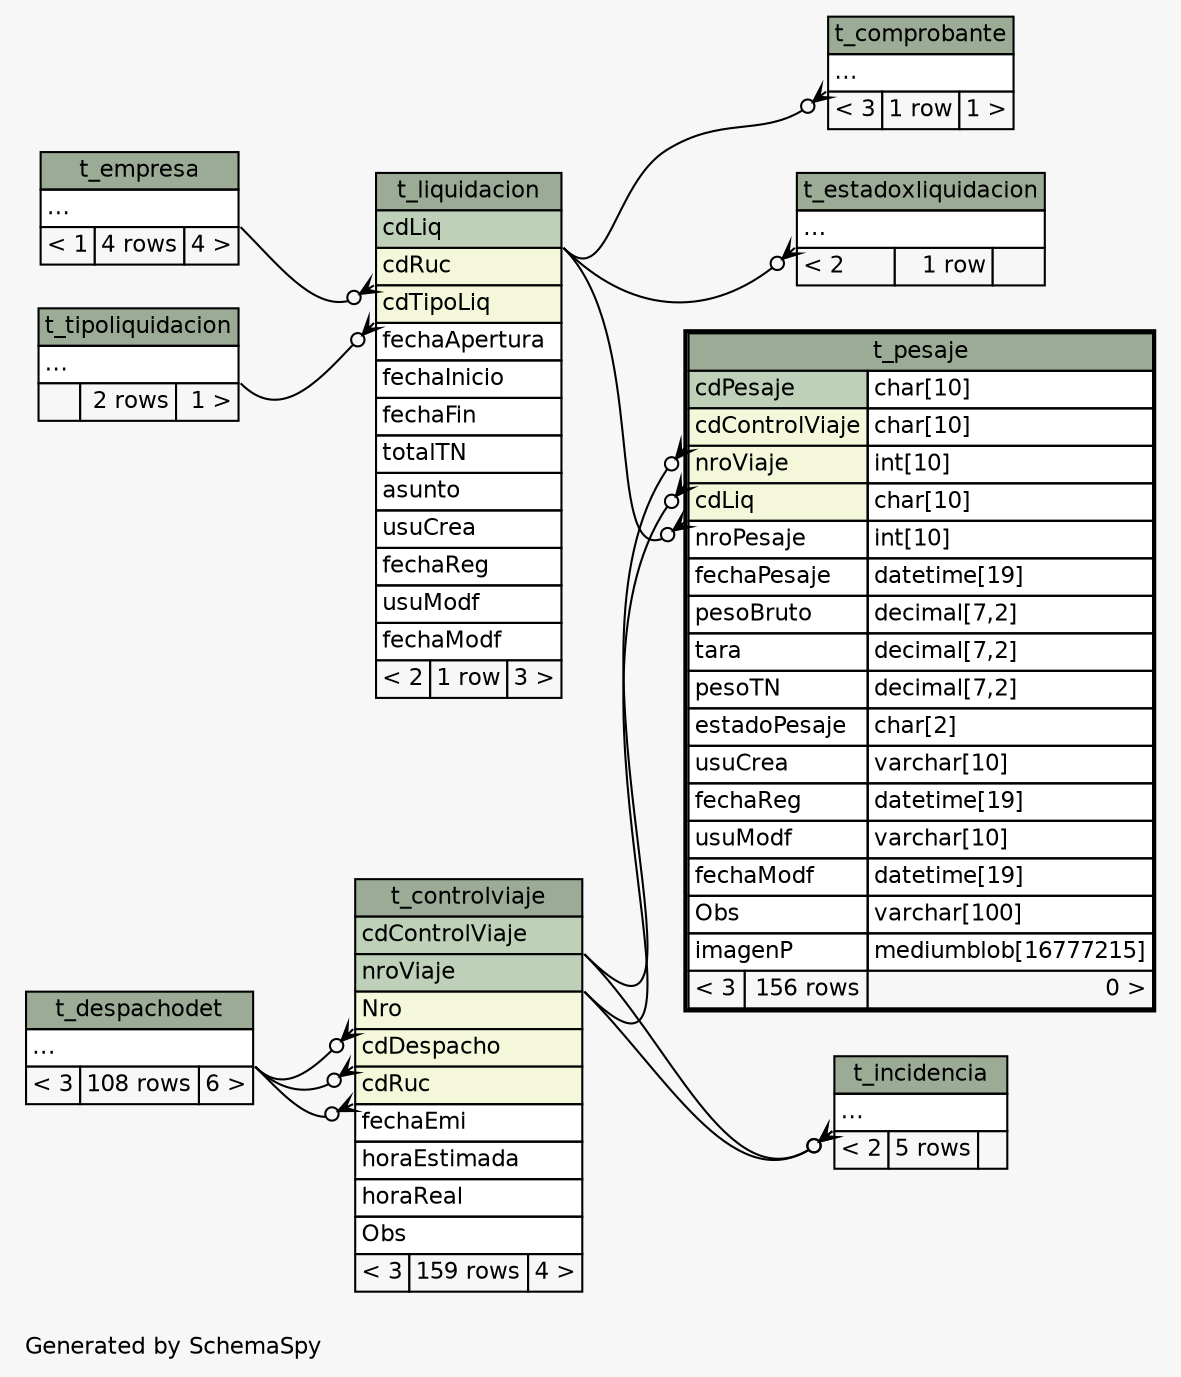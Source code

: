 // dot null on Windows 7 6.1
// SchemaSpy rev 590
digraph "twoDegreesRelationshipsDiagram" {
  graph [
    rankdir="RL"
    bgcolor="#f7f7f7"
    label="\nGenerated by SchemaSpy"
    labeljust="l"
    nodesep="0.18"
    ranksep="0.46"
    fontname="Helvetica"
    fontsize="11"
  ];
  node [
    fontname="Helvetica"
    fontsize="11"
    shape="plaintext"
  ];
  edge [
    arrowsize="0.8"
  ];
  "t_comprobante":"elipses":sw -> "t_liquidacion":"cdLiq":se [arrowhead=none dir=back arrowtail=crowodot];
  "t_controlviaje":"cdDespacho":sw -> "t_despachodet":"elipses":se [arrowhead=none dir=back arrowtail=crowodot];
  "t_controlviaje":"cdRuc":sw -> "t_despachodet":"elipses":se [arrowhead=none dir=back arrowtail=crowodot];
  "t_controlviaje":"Nro":sw -> "t_despachodet":"elipses":se [arrowhead=none dir=back arrowtail=crowodot];
  "t_estadoxliquidacion":"elipses":sw -> "t_liquidacion":"cdLiq":se [arrowhead=none dir=back arrowtail=crowodot];
  "t_incidencia":"elipses":sw -> "t_controlviaje":"cdControlViaje":se [arrowhead=none dir=back arrowtail=crowodot];
  "t_incidencia":"elipses":sw -> "t_controlviaje":"nroViaje":se [arrowhead=none dir=back arrowtail=crowodot];
  "t_liquidacion":"cdRuc":sw -> "t_empresa":"elipses":se [arrowhead=none dir=back arrowtail=crowodot];
  "t_liquidacion":"cdTipoLiq":sw -> "t_tipoliquidacion":"elipses":se [arrowhead=none dir=back arrowtail=crowodot];
  "t_pesaje":"cdControlViaje":sw -> "t_controlviaje":"cdControlViaje":se [arrowhead=none dir=back arrowtail=crowodot];
  "t_pesaje":"cdLiq":sw -> "t_liquidacion":"cdLiq":se [arrowhead=none dir=back arrowtail=crowodot];
  "t_pesaje":"nroViaje":sw -> "t_controlviaje":"nroViaje":se [arrowhead=none dir=back arrowtail=crowodot];
  "t_comprobante" [
    label=<
    <TABLE BORDER="0" CELLBORDER="1" CELLSPACING="0" BGCOLOR="#ffffff">
      <TR><TD COLSPAN="3" BGCOLOR="#9bab96" ALIGN="CENTER">t_comprobante</TD></TR>
      <TR><TD PORT="elipses" COLSPAN="3" ALIGN="LEFT">...</TD></TR>
      <TR><TD ALIGN="LEFT" BGCOLOR="#f7f7f7">&lt; 3</TD><TD ALIGN="RIGHT" BGCOLOR="#f7f7f7">1 row</TD><TD ALIGN="RIGHT" BGCOLOR="#f7f7f7">1 &gt;</TD></TR>
    </TABLE>>
    URL="t_comprobante.html"
    tooltip="t_comprobante"
  ];
  "t_controlviaje" [
    label=<
    <TABLE BORDER="0" CELLBORDER="1" CELLSPACING="0" BGCOLOR="#ffffff">
      <TR><TD COLSPAN="3" BGCOLOR="#9bab96" ALIGN="CENTER">t_controlviaje</TD></TR>
      <TR><TD PORT="cdControlViaje" COLSPAN="3" BGCOLOR="#bed1b8" ALIGN="LEFT">cdControlViaje</TD></TR>
      <TR><TD PORT="nroViaje" COLSPAN="3" BGCOLOR="#bed1b8" ALIGN="LEFT">nroViaje</TD></TR>
      <TR><TD PORT="Nro" COLSPAN="3" BGCOLOR="#f4f7da" ALIGN="LEFT">Nro</TD></TR>
      <TR><TD PORT="cdDespacho" COLSPAN="3" BGCOLOR="#f4f7da" ALIGN="LEFT">cdDespacho</TD></TR>
      <TR><TD PORT="cdRuc" COLSPAN="3" BGCOLOR="#f4f7da" ALIGN="LEFT">cdRuc</TD></TR>
      <TR><TD PORT="fechaEmi" COLSPAN="3" ALIGN="LEFT">fechaEmi</TD></TR>
      <TR><TD PORT="horaEstimada" COLSPAN="3" ALIGN="LEFT">horaEstimada</TD></TR>
      <TR><TD PORT="horaReal" COLSPAN="3" ALIGN="LEFT">horaReal</TD></TR>
      <TR><TD PORT="Obs" COLSPAN="3" ALIGN="LEFT">Obs</TD></TR>
      <TR><TD ALIGN="LEFT" BGCOLOR="#f7f7f7">&lt; 3</TD><TD ALIGN="RIGHT" BGCOLOR="#f7f7f7">159 rows</TD><TD ALIGN="RIGHT" BGCOLOR="#f7f7f7">4 &gt;</TD></TR>
    </TABLE>>
    URL="t_controlviaje.html"
    tooltip="t_controlviaje"
  ];
  "t_despachodet" [
    label=<
    <TABLE BORDER="0" CELLBORDER="1" CELLSPACING="0" BGCOLOR="#ffffff">
      <TR><TD COLSPAN="3" BGCOLOR="#9bab96" ALIGN="CENTER">t_despachodet</TD></TR>
      <TR><TD PORT="elipses" COLSPAN="3" ALIGN="LEFT">...</TD></TR>
      <TR><TD ALIGN="LEFT" BGCOLOR="#f7f7f7">&lt; 3</TD><TD ALIGN="RIGHT" BGCOLOR="#f7f7f7">108 rows</TD><TD ALIGN="RIGHT" BGCOLOR="#f7f7f7">6 &gt;</TD></TR>
    </TABLE>>
    URL="t_despachodet.html"
    tooltip="t_despachodet"
  ];
  "t_empresa" [
    label=<
    <TABLE BORDER="0" CELLBORDER="1" CELLSPACING="0" BGCOLOR="#ffffff">
      <TR><TD COLSPAN="3" BGCOLOR="#9bab96" ALIGN="CENTER">t_empresa</TD></TR>
      <TR><TD PORT="elipses" COLSPAN="3" ALIGN="LEFT">...</TD></TR>
      <TR><TD ALIGN="LEFT" BGCOLOR="#f7f7f7">&lt; 1</TD><TD ALIGN="RIGHT" BGCOLOR="#f7f7f7">4 rows</TD><TD ALIGN="RIGHT" BGCOLOR="#f7f7f7">4 &gt;</TD></TR>
    </TABLE>>
    URL="t_empresa.html"
    tooltip="t_empresa"
  ];
  "t_estadoxliquidacion" [
    label=<
    <TABLE BORDER="0" CELLBORDER="1" CELLSPACING="0" BGCOLOR="#ffffff">
      <TR><TD COLSPAN="3" BGCOLOR="#9bab96" ALIGN="CENTER">t_estadoxliquidacion</TD></TR>
      <TR><TD PORT="elipses" COLSPAN="3" ALIGN="LEFT">...</TD></TR>
      <TR><TD ALIGN="LEFT" BGCOLOR="#f7f7f7">&lt; 2</TD><TD ALIGN="RIGHT" BGCOLOR="#f7f7f7">1 row</TD><TD ALIGN="RIGHT" BGCOLOR="#f7f7f7">  </TD></TR>
    </TABLE>>
    URL="t_estadoxliquidacion.html"
    tooltip="t_estadoxliquidacion"
  ];
  "t_incidencia" [
    label=<
    <TABLE BORDER="0" CELLBORDER="1" CELLSPACING="0" BGCOLOR="#ffffff">
      <TR><TD COLSPAN="3" BGCOLOR="#9bab96" ALIGN="CENTER">t_incidencia</TD></TR>
      <TR><TD PORT="elipses" COLSPAN="3" ALIGN="LEFT">...</TD></TR>
      <TR><TD ALIGN="LEFT" BGCOLOR="#f7f7f7">&lt; 2</TD><TD ALIGN="RIGHT" BGCOLOR="#f7f7f7">5 rows</TD><TD ALIGN="RIGHT" BGCOLOR="#f7f7f7">  </TD></TR>
    </TABLE>>
    URL="t_incidencia.html"
    tooltip="t_incidencia"
  ];
  "t_liquidacion" [
    label=<
    <TABLE BORDER="0" CELLBORDER="1" CELLSPACING="0" BGCOLOR="#ffffff">
      <TR><TD COLSPAN="3" BGCOLOR="#9bab96" ALIGN="CENTER">t_liquidacion</TD></TR>
      <TR><TD PORT="cdLiq" COLSPAN="3" BGCOLOR="#bed1b8" ALIGN="LEFT">cdLiq</TD></TR>
      <TR><TD PORT="cdRuc" COLSPAN="3" BGCOLOR="#f4f7da" ALIGN="LEFT">cdRuc</TD></TR>
      <TR><TD PORT="cdTipoLiq" COLSPAN="3" BGCOLOR="#f4f7da" ALIGN="LEFT">cdTipoLiq</TD></TR>
      <TR><TD PORT="fechaApertura" COLSPAN="3" ALIGN="LEFT">fechaApertura</TD></TR>
      <TR><TD PORT="fechaInicio" COLSPAN="3" ALIGN="LEFT">fechaInicio</TD></TR>
      <TR><TD PORT="fechaFin" COLSPAN="3" ALIGN="LEFT">fechaFin</TD></TR>
      <TR><TD PORT="totalTN" COLSPAN="3" ALIGN="LEFT">totalTN</TD></TR>
      <TR><TD PORT="asunto" COLSPAN="3" ALIGN="LEFT">asunto</TD></TR>
      <TR><TD PORT="usuCrea" COLSPAN="3" ALIGN="LEFT">usuCrea</TD></TR>
      <TR><TD PORT="fechaReg" COLSPAN="3" ALIGN="LEFT">fechaReg</TD></TR>
      <TR><TD PORT="usuModf" COLSPAN="3" ALIGN="LEFT">usuModf</TD></TR>
      <TR><TD PORT="fechaModf" COLSPAN="3" ALIGN="LEFT">fechaModf</TD></TR>
      <TR><TD ALIGN="LEFT" BGCOLOR="#f7f7f7">&lt; 2</TD><TD ALIGN="RIGHT" BGCOLOR="#f7f7f7">1 row</TD><TD ALIGN="RIGHT" BGCOLOR="#f7f7f7">3 &gt;</TD></TR>
    </TABLE>>
    URL="t_liquidacion.html"
    tooltip="t_liquidacion"
  ];
  "t_pesaje" [
    label=<
    <TABLE BORDER="2" CELLBORDER="1" CELLSPACING="0" BGCOLOR="#ffffff">
      <TR><TD COLSPAN="3" BGCOLOR="#9bab96" ALIGN="CENTER">t_pesaje</TD></TR>
      <TR><TD PORT="cdPesaje" COLSPAN="2" BGCOLOR="#bed1b8" ALIGN="LEFT">cdPesaje</TD><TD PORT="cdPesaje.type" ALIGN="LEFT">char[10]</TD></TR>
      <TR><TD PORT="cdControlViaje" COLSPAN="2" BGCOLOR="#f4f7da" ALIGN="LEFT">cdControlViaje</TD><TD PORT="cdControlViaje.type" ALIGN="LEFT">char[10]</TD></TR>
      <TR><TD PORT="nroViaje" COLSPAN="2" BGCOLOR="#f4f7da" ALIGN="LEFT">nroViaje</TD><TD PORT="nroViaje.type" ALIGN="LEFT">int[10]</TD></TR>
      <TR><TD PORT="cdLiq" COLSPAN="2" BGCOLOR="#f4f7da" ALIGN="LEFT">cdLiq</TD><TD PORT="cdLiq.type" ALIGN="LEFT">char[10]</TD></TR>
      <TR><TD PORT="nroPesaje" COLSPAN="2" ALIGN="LEFT">nroPesaje</TD><TD PORT="nroPesaje.type" ALIGN="LEFT">int[10]</TD></TR>
      <TR><TD PORT="fechaPesaje" COLSPAN="2" ALIGN="LEFT">fechaPesaje</TD><TD PORT="fechaPesaje.type" ALIGN="LEFT">datetime[19]</TD></TR>
      <TR><TD PORT="pesoBruto" COLSPAN="2" ALIGN="LEFT">pesoBruto</TD><TD PORT="pesoBruto.type" ALIGN="LEFT">decimal[7,2]</TD></TR>
      <TR><TD PORT="tara" COLSPAN="2" ALIGN="LEFT">tara</TD><TD PORT="tara.type" ALIGN="LEFT">decimal[7,2]</TD></TR>
      <TR><TD PORT="pesoTN" COLSPAN="2" ALIGN="LEFT">pesoTN</TD><TD PORT="pesoTN.type" ALIGN="LEFT">decimal[7,2]</TD></TR>
      <TR><TD PORT="estadoPesaje" COLSPAN="2" ALIGN="LEFT">estadoPesaje</TD><TD PORT="estadoPesaje.type" ALIGN="LEFT">char[2]</TD></TR>
      <TR><TD PORT="usuCrea" COLSPAN="2" ALIGN="LEFT">usuCrea</TD><TD PORT="usuCrea.type" ALIGN="LEFT">varchar[10]</TD></TR>
      <TR><TD PORT="fechaReg" COLSPAN="2" ALIGN="LEFT">fechaReg</TD><TD PORT="fechaReg.type" ALIGN="LEFT">datetime[19]</TD></TR>
      <TR><TD PORT="usuModf" COLSPAN="2" ALIGN="LEFT">usuModf</TD><TD PORT="usuModf.type" ALIGN="LEFT">varchar[10]</TD></TR>
      <TR><TD PORT="fechaModf" COLSPAN="2" ALIGN="LEFT">fechaModf</TD><TD PORT="fechaModf.type" ALIGN="LEFT">datetime[19]</TD></TR>
      <TR><TD PORT="Obs" COLSPAN="2" ALIGN="LEFT">Obs</TD><TD PORT="Obs.type" ALIGN="LEFT">varchar[100]</TD></TR>
      <TR><TD PORT="imagenP" COLSPAN="2" ALIGN="LEFT">imagenP</TD><TD PORT="imagenP.type" ALIGN="LEFT">mediumblob[16777215]</TD></TR>
      <TR><TD ALIGN="LEFT" BGCOLOR="#f7f7f7">&lt; 3</TD><TD ALIGN="RIGHT" BGCOLOR="#f7f7f7">156 rows</TD><TD ALIGN="RIGHT" BGCOLOR="#f7f7f7">0 &gt;</TD></TR>
    </TABLE>>
    URL="t_pesaje.html"
    tooltip="t_pesaje"
  ];
  "t_tipoliquidacion" [
    label=<
    <TABLE BORDER="0" CELLBORDER="1" CELLSPACING="0" BGCOLOR="#ffffff">
      <TR><TD COLSPAN="3" BGCOLOR="#9bab96" ALIGN="CENTER">t_tipoliquidacion</TD></TR>
      <TR><TD PORT="elipses" COLSPAN="3" ALIGN="LEFT">...</TD></TR>
      <TR><TD ALIGN="LEFT" BGCOLOR="#f7f7f7">  </TD><TD ALIGN="RIGHT" BGCOLOR="#f7f7f7">2 rows</TD><TD ALIGN="RIGHT" BGCOLOR="#f7f7f7">1 &gt;</TD></TR>
    </TABLE>>
    URL="t_tipoliquidacion.html"
    tooltip="t_tipoliquidacion"
  ];
}
